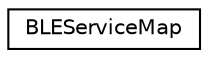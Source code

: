 digraph "Graphical Class Hierarchy"
{
  edge [fontname="Helvetica",fontsize="10",labelfontname="Helvetica",labelfontsize="10"];
  node [fontname="Helvetica",fontsize="10",shape=record];
  rankdir="LR";
  Node0 [label="BLEServiceMap",height=0.2,width=0.4,color="black", fillcolor="white", style="filled",URL="$class_b_l_e_service_map.html",tooltip="A data structure that manages the BLE servers owned by a BLE server. "];
}
